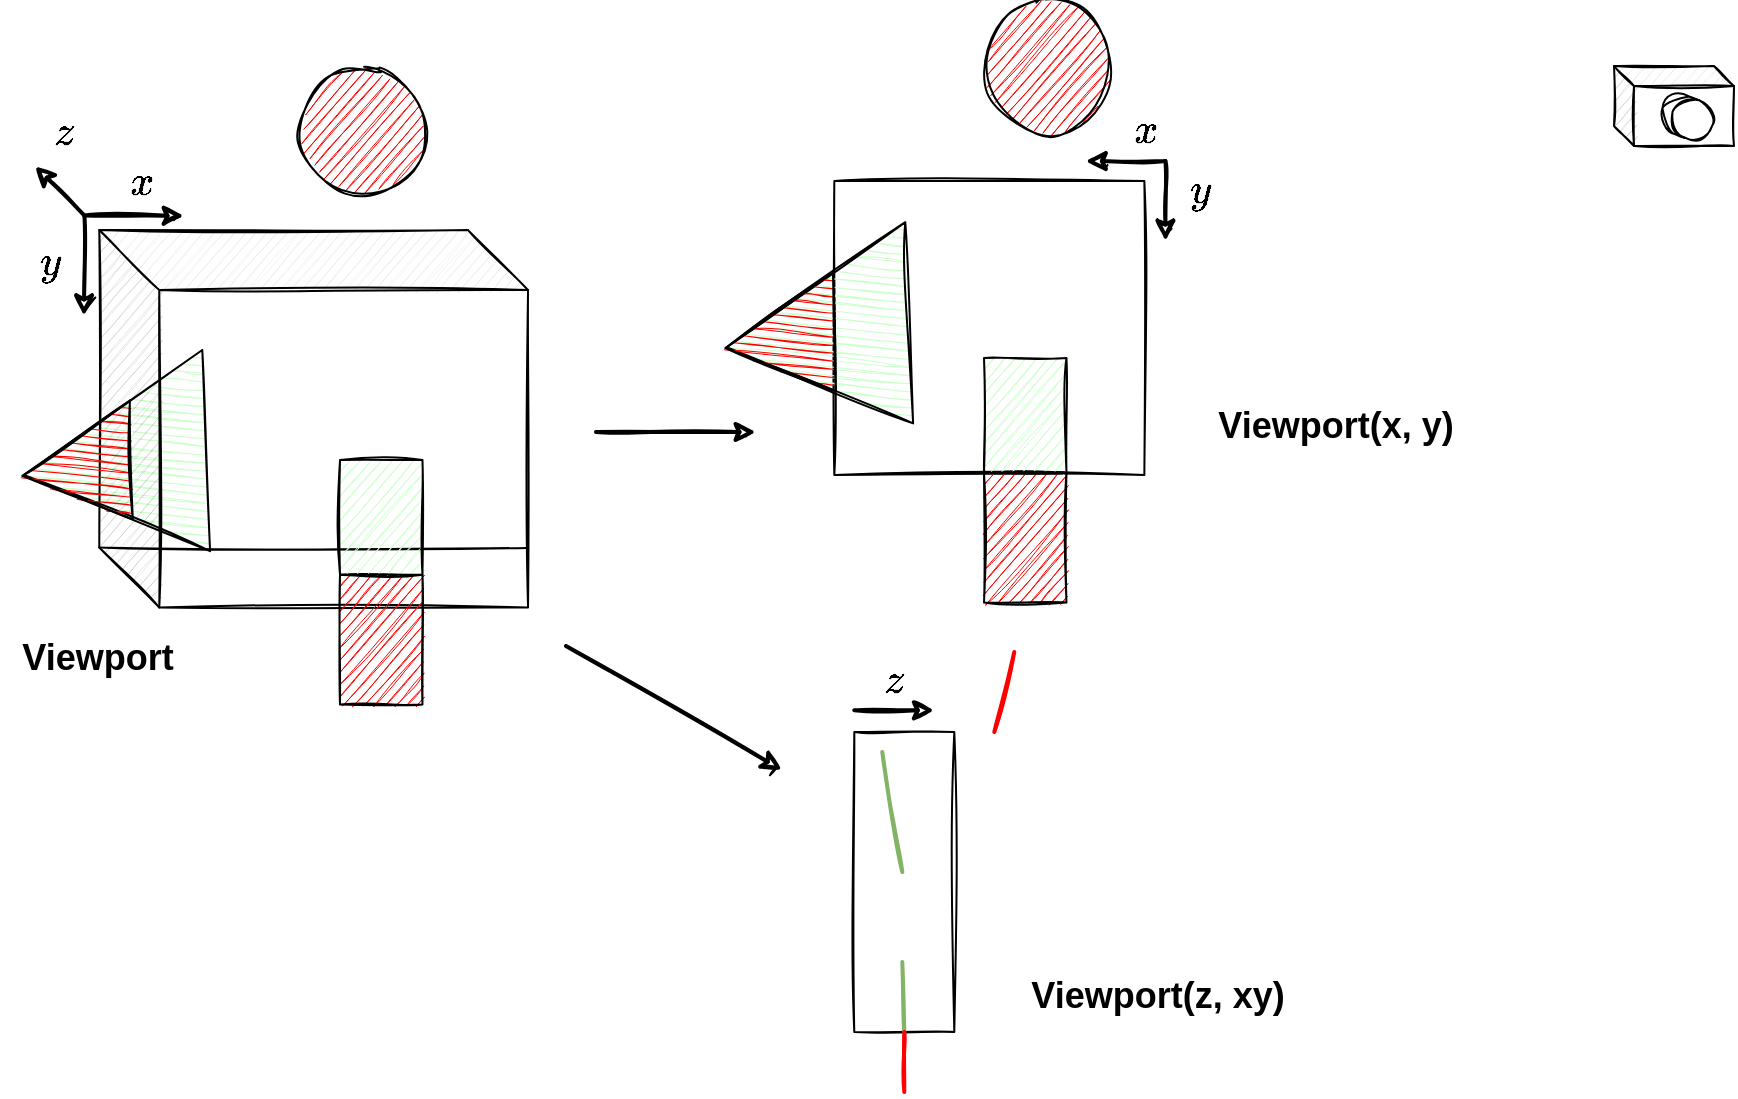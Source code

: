 <mxfile version="16.5.1" type="device"><diagram id="XzWA18d4kwf7kpJyZJNE" name="페이지-1"><mxGraphModel dx="1221" dy="1933" grid="1" gridSize="10" guides="1" tooltips="1" connect="1" arrows="1" fold="1" page="1" pageScale="1" pageWidth="827" pageHeight="1169" background="none" math="1" shadow="0"><root><mxCell id="0"/><mxCell id="1" parent="0"/><mxCell id="wR_hFkW9g6Me7Kmd16CQ-29" value="" style="endArrow=none;html=1;rounded=0;fontSize=18;strokeWidth=1;exitX=0;exitY=0;exitDx=0;exitDy=158.718;exitPerimeter=0;sketch=1;" parent="1" source="wR_hFkW9g6Me7Kmd16CQ-1" edge="1"><mxGeometry width="50" height="50" relative="1" as="geometry"><mxPoint x="251.057" y="288.974" as="sourcePoint"/><mxPoint x="316.49" y="251" as="targetPoint"/></mxGeometry></mxCell><mxCell id="8uFdFBMcSNjaoZMN1lVf-1" value="" style="shape=cube;whiteSpace=wrap;html=1;boundedLbl=1;backgroundOutline=1;darkOpacity=0.05;darkOpacity2=0.1;size=10;rounded=0;sketch=1;" parent="1" vertex="1"><mxGeometry x="860" y="10" width="60" height="40" as="geometry"/></mxCell><mxCell id="8uFdFBMcSNjaoZMN1lVf-2" value="" style="shape=cylinder3;whiteSpace=wrap;html=1;boundedLbl=1;backgroundOutline=1;size=10.495;rotation=110;rounded=0;sketch=1;" parent="1" vertex="1"><mxGeometry x="886.54" y="22.42" width="20.1" height="26.37" as="geometry"/></mxCell><mxCell id="wR_hFkW9g6Me7Kmd16CQ-25" value="" style="ellipse;whiteSpace=wrap;html=1;aspect=fixed;fontSize=18;fillColor=#FF0000;sketch=1;" parent="1" vertex="1"><mxGeometry x="201.586" y="10" width="65.385" height="65.385" as="geometry"/></mxCell><mxCell id="wR_hFkW9g6Me7Kmd16CQ-22" value="" style="triangle;whiteSpace=wrap;html=1;fontSize=18;fillColor=#CCFFCC;rotation=55;sketch=1;" parent="1" vertex="1"><mxGeometry x="91.47" y="163.44" width="84.62" height="108.96" as="geometry"/></mxCell><mxCell id="wR_hFkW9g6Me7Kmd16CQ-1" value="" style="shape=cube;whiteSpace=wrap;html=1;boundedLbl=1;backgroundOutline=1;darkOpacity=0.05;darkOpacity2=0.1;fillColor=none;size=30;sketch=1;" parent="1" vertex="1"><mxGeometry x="102.643" y="92.051" width="214.376" height="188.718" as="geometry"/></mxCell><mxCell id="wR_hFkW9g6Me7Kmd16CQ-21" value="" style="triangle;whiteSpace=wrap;html=1;fontSize=18;fillColor=#FF0000;rotation=55;sketch=1;" parent="1" vertex="1"><mxGeometry x="80.495" y="183.552" width="49.471" height="65.641" as="geometry"/></mxCell><mxCell id="wR_hFkW9g6Me7Kmd16CQ-36" value="" style="rounded=0;whiteSpace=wrap;html=1;fontSize=18;fillColor=none;sketch=1;" parent="1" vertex="1"><mxGeometry x="470.15" y="67.53" width="155.02" height="147" as="geometry"/></mxCell><mxCell id="wR_hFkW9g6Me7Kmd16CQ-37" value="" style="rounded=0;whiteSpace=wrap;html=1;fontSize=18;fillColor=none;sketch=1;" parent="1" vertex="1"><mxGeometry x="480.15" y="343" width="50" height="150" as="geometry"/></mxCell><mxCell id="wR_hFkW9g6Me7Kmd16CQ-38" value="" style="endArrow=none;html=1;rounded=0;fontSize=18;strokeWidth=2;fillColor=#d5e8d4;strokeColor=#82b366;sketch=1;" parent="1" edge="1"><mxGeometry width="50" height="50" relative="1" as="geometry"><mxPoint x="504.15" y="413" as="sourcePoint"/><mxPoint x="494.15" y="353" as="targetPoint"/></mxGeometry></mxCell><mxCell id="wR_hFkW9g6Me7Kmd16CQ-39" value="" style="endArrow=none;html=1;rounded=0;fontSize=18;strokeWidth=2;fillColor=#d5e8d4;strokeColor=#82b366;exitX=0.5;exitY=1;exitDx=0;exitDy=0;sketch=1;" parent="1" source="wR_hFkW9g6Me7Kmd16CQ-37" edge="1"><mxGeometry width="50" height="50" relative="1" as="geometry"><mxPoint x="514.15" y="518.0" as="sourcePoint"/><mxPoint x="504.15" y="458.0" as="targetPoint"/></mxGeometry></mxCell><mxCell id="wR_hFkW9g6Me7Kmd16CQ-41" value="" style="endArrow=none;html=1;rounded=0;fontSize=18;strokeWidth=2;exitX=0.5;exitY=1;exitDx=0;exitDy=0;strokeColor=#FF0000;sketch=1;" parent="1" source="wR_hFkW9g6Me7Kmd16CQ-37" edge="1"><mxGeometry width="50" height="50" relative="1" as="geometry"><mxPoint x="440.15" y="353" as="sourcePoint"/><mxPoint x="505.15" y="523" as="targetPoint"/></mxGeometry></mxCell><mxCell id="wR_hFkW9g6Me7Kmd16CQ-42" value="" style="endArrow=none;html=1;rounded=0;fontSize=18;strokeWidth=2;strokeColor=#FF0000;sketch=1;" parent="1" edge="1"><mxGeometry width="50" height="50" relative="1" as="geometry"><mxPoint x="550.15" y="343" as="sourcePoint"/><mxPoint x="560.15" y="303" as="targetPoint"/></mxGeometry></mxCell><mxCell id="wR_hFkW9g6Me7Kmd16CQ-47" value="" style="triangle;whiteSpace=wrap;html=1;fontSize=18;fillColor=#CCFFCC;rotation=55;sketch=1;" parent="1" vertex="1"><mxGeometry x="442.98" y="99.53" width="84.62" height="108.96" as="geometry"/></mxCell><mxCell id="wR_hFkW9g6Me7Kmd16CQ-48" value="" style="triangle;whiteSpace=wrap;html=1;fontSize=18;fillColor=#FF0000;rotation=55;sketch=1;" parent="1" vertex="1"><mxGeometry x="432.005" y="119.642" width="49.471" height="65.641" as="geometry"/></mxCell><mxCell id="wR_hFkW9g6Me7Kmd16CQ-49" value="" style="ellipse;whiteSpace=wrap;html=1;aspect=fixed;fontSize=18;fillColor=#FF0000;sketch=1;" parent="1" vertex="1"><mxGeometry x="544.006" y="-22.47" width="65.385" height="65.385" as="geometry"/></mxCell><mxCell id="wR_hFkW9g6Me7Kmd16CQ-50" value="" style="endArrow=classic;html=1;rounded=0;fontSize=18;strokeColor=#000000;strokeWidth=2;sketch=1;" parent="1" edge="1"><mxGeometry width="50" height="50" relative="1" as="geometry"><mxPoint x="635.72" y="57.53" as="sourcePoint"/><mxPoint x="595.72" y="57.53" as="targetPoint"/></mxGeometry></mxCell><mxCell id="wR_hFkW9g6Me7Kmd16CQ-51" value="" style="endArrow=classic;html=1;rounded=0;fontSize=18;strokeColor=#000000;strokeWidth=2;sketch=1;" parent="1" edge="1"><mxGeometry width="50" height="50" relative="1" as="geometry"><mxPoint x="635.72" y="57.53" as="sourcePoint"/><mxPoint x="635.72" y="97.53" as="targetPoint"/></mxGeometry></mxCell><mxCell id="wR_hFkW9g6Me7Kmd16CQ-52" value="$$x$$" style="text;html=1;strokeColor=none;fillColor=none;align=center;verticalAlign=middle;whiteSpace=wrap;rounded=0;fontSize=18;sketch=1;" parent="1" vertex="1"><mxGeometry x="595.72" y="27.53" width="60" height="30" as="geometry"/></mxCell><mxCell id="wR_hFkW9g6Me7Kmd16CQ-53" value="$$y$$" style="text;html=1;strokeColor=none;fillColor=none;align=center;verticalAlign=middle;whiteSpace=wrap;rounded=0;fontSize=18;sketch=1;" parent="1" vertex="1"><mxGeometry x="623.44" y="57.53" width="60" height="30" as="geometry"/></mxCell><mxCell id="wR_hFkW9g6Me7Kmd16CQ-54" value="" style="endArrow=classic;html=1;rounded=0;fontSize=18;strokeColor=#000000;strokeWidth=2;sketch=1;" parent="1" edge="1"><mxGeometry width="50" height="50" relative="1" as="geometry"><mxPoint x="480.15" y="332.17" as="sourcePoint"/><mxPoint x="520.15" y="332.17" as="targetPoint"/></mxGeometry></mxCell><mxCell id="wR_hFkW9g6Me7Kmd16CQ-55" value="$$z$$" style="text;html=1;strokeColor=none;fillColor=none;align=center;verticalAlign=middle;whiteSpace=wrap;rounded=0;fontSize=18;sketch=1;" parent="1" vertex="1"><mxGeometry x="470.15" y="303" width="60" height="30" as="geometry"/></mxCell><mxCell id="wR_hFkW9g6Me7Kmd16CQ-57" value="" style="endArrow=classic;html=1;rounded=0;fontSize=18;strokeColor=#000000;strokeWidth=2;sketch=1;" parent="1" edge="1"><mxGeometry width="50" height="50" relative="1" as="geometry"><mxPoint x="351" y="193" as="sourcePoint"/><mxPoint x="431" y="193" as="targetPoint"/></mxGeometry></mxCell><mxCell id="wR_hFkW9g6Me7Kmd16CQ-58" value="" style="endArrow=classic;html=1;rounded=0;fontSize=18;strokeColor=#000000;strokeWidth=2;sketch=1;" parent="1" edge="1"><mxGeometry width="50" height="50" relative="1" as="geometry"><mxPoint x="336" y="300" as="sourcePoint"/><mxPoint x="444" y="362" as="targetPoint"/></mxGeometry></mxCell><mxCell id="wR_hFkW9g6Me7Kmd16CQ-59" value="Viewport" style="text;html=1;strokeColor=none;fillColor=none;align=center;verticalAlign=middle;whiteSpace=wrap;rounded=0;fontSize=18;fontStyle=1;sketch=1;" parent="1" vertex="1"><mxGeometry x="71.73" y="291" width="60" height="30" as="geometry"/></mxCell><mxCell id="wR_hFkW9g6Me7Kmd16CQ-62" value="" style="group;sketch=1;" parent="1" vertex="1" connectable="0"><mxGeometry x="53.999" y="32.001" width="95.47" height="102.929" as="geometry"/></mxCell><mxCell id="wR_hFkW9g6Me7Kmd16CQ-2" value="" style="endArrow=classic;html=1;rounded=0;strokeWidth=2;sketch=1;" parent="wR_hFkW9g6Me7Kmd16CQ-62" edge="1"><mxGeometry width="50" height="50" relative="1" as="geometry"><mxPoint x="41.205" y="52.751" as="sourcePoint"/><mxPoint x="16.47" y="28.135" as="targetPoint"/></mxGeometry></mxCell><mxCell id="wR_hFkW9g6Me7Kmd16CQ-3" value="" style="endArrow=classic;html=1;rounded=0;strokeWidth=2;sketch=1;" parent="wR_hFkW9g6Me7Kmd16CQ-62" edge="1"><mxGeometry width="50" height="50" relative="1" as="geometry"><mxPoint x="41.205" y="52.751" as="sourcePoint"/><mxPoint x="91.001" y="52.929" as="targetPoint"/></mxGeometry></mxCell><mxCell id="wR_hFkW9g6Me7Kmd16CQ-4" value="" style="endArrow=classic;html=1;rounded=0;strokeWidth=2;sketch=1;" parent="wR_hFkW9g6Me7Kmd16CQ-62" edge="1"><mxGeometry width="50" height="50" relative="1" as="geometry"><mxPoint x="41.205" y="52.751" as="sourcePoint"/><mxPoint x="41.001" y="102.929" as="targetPoint"/></mxGeometry></mxCell><mxCell id="wR_hFkW9g6Me7Kmd16CQ-6" value="$$x$$" style="text;html=1;strokeColor=none;fillColor=none;align=center;verticalAlign=middle;whiteSpace=wrap;rounded=0;fontSize=18;sketch=1;" parent="wR_hFkW9g6Me7Kmd16CQ-62" vertex="1"><mxGeometry x="45.998" y="24.62" width="49.471" height="24.615" as="geometry"/></mxCell><mxCell id="wR_hFkW9g6Me7Kmd16CQ-7" value="$$z$$" style="text;html=1;strokeColor=none;fillColor=none;align=center;verticalAlign=middle;whiteSpace=wrap;rounded=0;fontSize=18;sketch=1;" parent="wR_hFkW9g6Me7Kmd16CQ-62" vertex="1"><mxGeometry x="6.0" width="49.471" height="24.615" as="geometry"/></mxCell><mxCell id="wR_hFkW9g6Me7Kmd16CQ-8" value="$$y$$" style="text;html=1;strokeColor=none;fillColor=none;align=center;verticalAlign=middle;whiteSpace=wrap;rounded=0;fontSize=18;sketch=1;" parent="wR_hFkW9g6Me7Kmd16CQ-62" vertex="1"><mxGeometry y="64.461" width="49.471" height="24.615" as="geometry"/></mxCell><mxCell id="wR_hFkW9g6Me7Kmd16CQ-64" value="Viewport(x, y)" style="text;html=1;strokeColor=none;fillColor=none;align=center;verticalAlign=middle;whiteSpace=wrap;rounded=0;fontSize=18;fontStyle=1;sketch=1;" parent="1" vertex="1"><mxGeometry x="655.72" y="175" width="130.28" height="30" as="geometry"/></mxCell><mxCell id="wR_hFkW9g6Me7Kmd16CQ-65" value="Viewport(z, xy)" style="text;html=1;strokeColor=none;fillColor=none;align=center;verticalAlign=middle;whiteSpace=wrap;rounded=0;fontSize=18;fontStyle=1;sketch=1;" parent="1" vertex="1"><mxGeometry x="567" y="460" width="130.28" height="30" as="geometry"/></mxCell><mxCell id="r5HD8l87U91JS5RCmvAz-7" value="" style="group" vertex="1" connectable="0" parent="1"><mxGeometry x="545" y="155.998" width="41.23" height="122.302" as="geometry"/></mxCell><mxCell id="wR_hFkW9g6Me7Kmd16CQ-45" value="" style="rounded=0;whiteSpace=wrap;html=1;fontSize=18;fillColor=#FF0000;sketch=1;" parent="r5HD8l87U91JS5RCmvAz-7" vertex="1"><mxGeometry y="57.432" width="41.23" height="64.87" as="geometry"/></mxCell><mxCell id="wR_hFkW9g6Me7Kmd16CQ-46" value="" style="rounded=0;whiteSpace=wrap;html=1;fontSize=18;fillColor=#CCFFCC;sketch=1;" parent="r5HD8l87U91JS5RCmvAz-7" vertex="1"><mxGeometry x="0.004" width="41.226" height="57.436" as="geometry"/></mxCell><mxCell id="r5HD8l87U91JS5RCmvAz-8" value="" style="group" vertex="1" connectable="0" parent="1"><mxGeometry x="223" y="206.998" width="41.23" height="122.302" as="geometry"/></mxCell><mxCell id="r5HD8l87U91JS5RCmvAz-9" value="" style="rounded=0;whiteSpace=wrap;html=1;fontSize=18;fillColor=#FF0000;sketch=1;" vertex="1" parent="r5HD8l87U91JS5RCmvAz-8"><mxGeometry y="57.432" width="41.23" height="64.87" as="geometry"/></mxCell><mxCell id="r5HD8l87U91JS5RCmvAz-10" value="" style="rounded=0;whiteSpace=wrap;html=1;fontSize=18;fillColor=#CCFFCC;sketch=1;" vertex="1" parent="r5HD8l87U91JS5RCmvAz-8"><mxGeometry x="0.004" width="41.226" height="57.436" as="geometry"/></mxCell></root></mxGraphModel></diagram></mxfile>